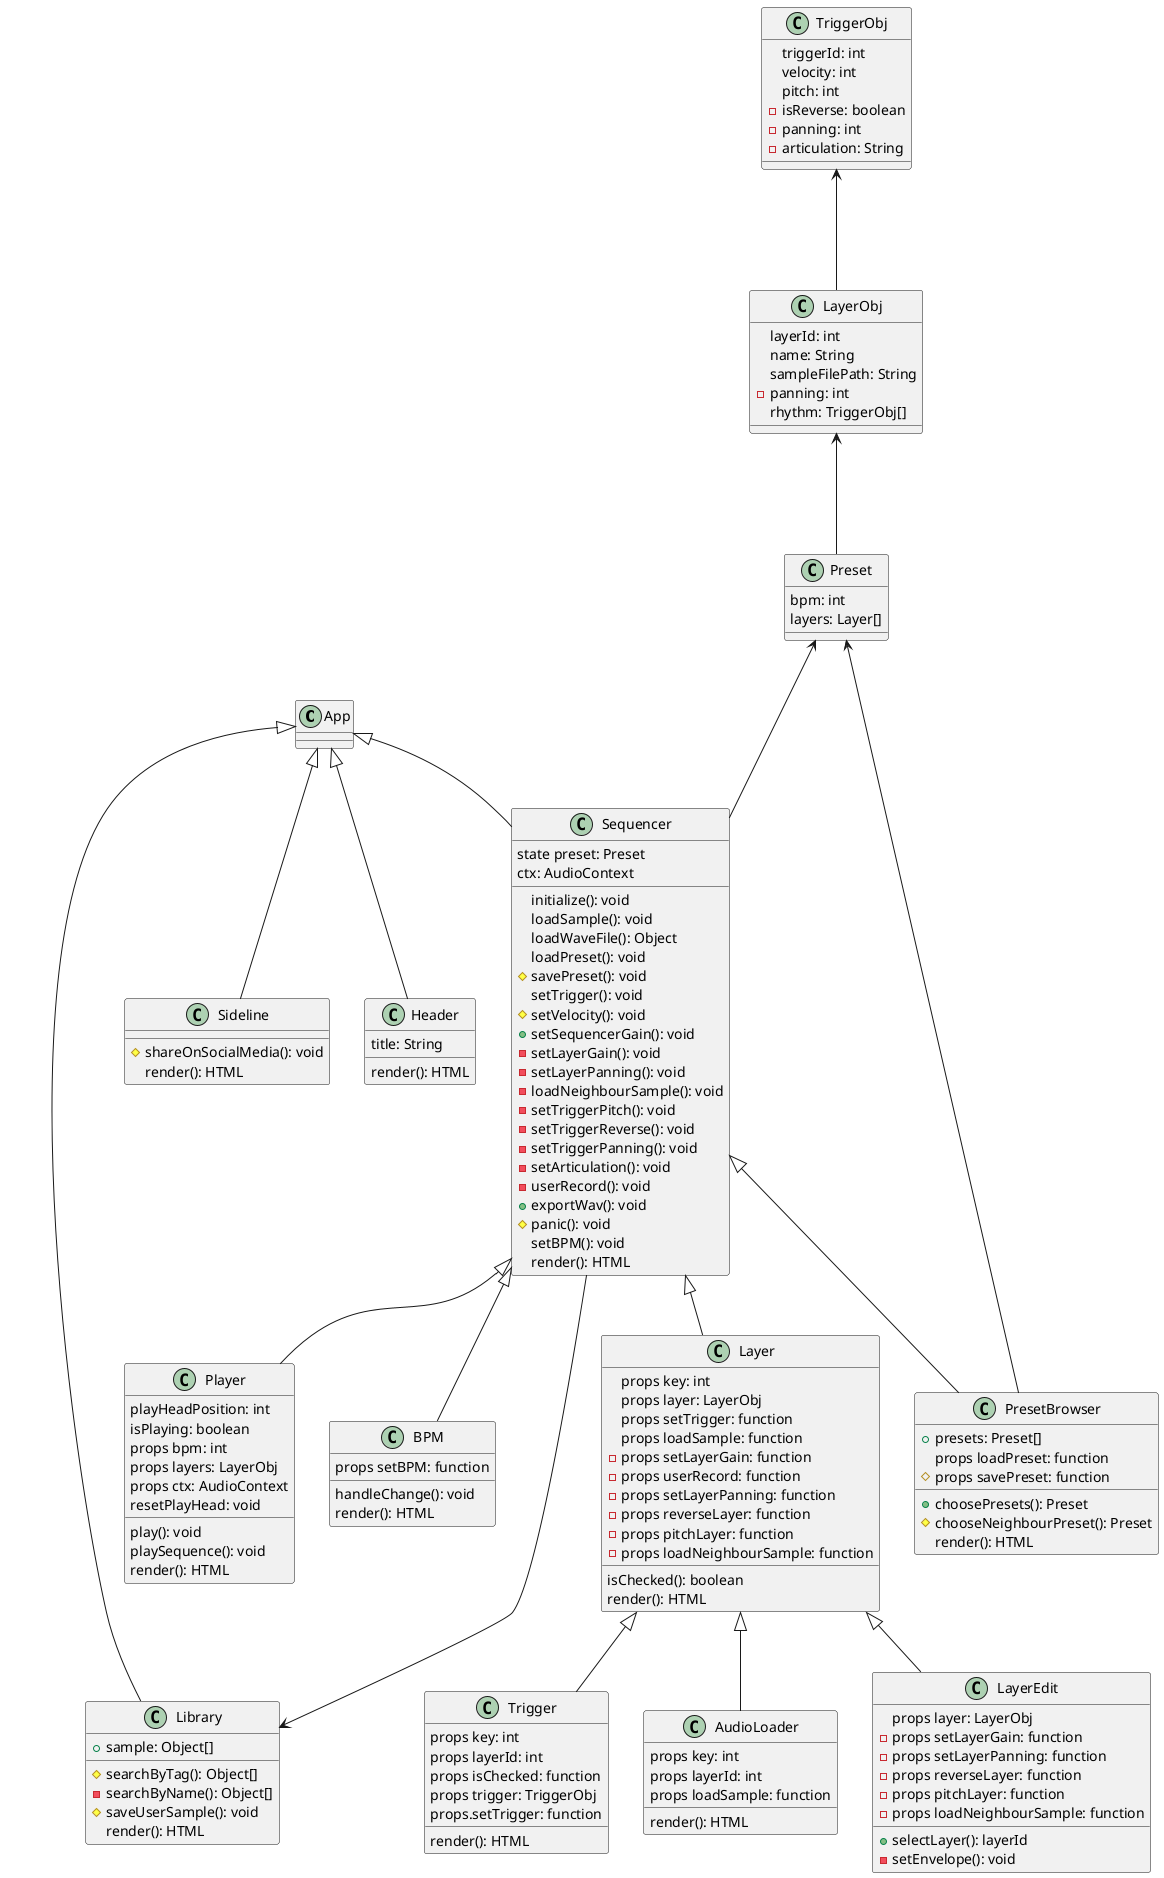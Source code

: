 @startuml
class App

class Header extends App {
    title: String
    render(): HTML
}

class Sequencer extends App {
    state preset: Preset
    ctx: AudioContext
    initialize(): void
    loadSample(): void
    loadWaveFile(): Object
    loadPreset(): void
    #savePreset(): void
    setTrigger(): void
    #setVelocity(): void
    +setSequencerGain(): void
    -setLayerGain(): void
    -setLayerPanning(): void
    -loadNeighbourSample(): void
    -setTriggerPitch(): void
    -setTriggerReverse(): void
    -setTriggerPanning(): void
    -setArticulation(): void
    -userRecord(): void
    +exportWav(): void
    #panic(): void
    setBPM(): void
    render(): HTML
}

class PresetBrowser extends Sequencer {
    +presets: Preset[]
    props loadPreset: function
    #props savePreset: function
    +choosePresets(): Preset
    #chooseNeighbourPreset(): Preset
    render(): HTML
}

class BPM extends Sequencer {
    props setBPM: function
    handleChange(): void
    render(): HTML
}

class Layer extends Sequencer {
    props key: int
    props layer: LayerObj
    props setTrigger: function
    props loadSample: function
    -props setLayerGain: function
    -props userRecord: function
    -props setLayerPanning: function
    -props reverseLayer: function
    -props pitchLayer: function
    -props loadNeighbourSample: function
    isChecked(): boolean
    render(): HTML
}

class LayerEdit extends Layer {
    props layer: LayerObj
    -props setLayerGain: function
    -props setLayerPanning: function
    -props reverseLayer: function
    -props pitchLayer: function
    -props loadNeighbourSample: function
    +selectLayer(): layerId
    -setEnvelope(): void
}

class Trigger extends Layer {
    props key: int
    props layerId: int
    props isChecked: function
    props trigger: TriggerObj
    props.setTrigger: function
    render(): HTML
}

class AudioLoader extends Layer {
    props key: int
    props layerId: int
    props loadSample: function
    render(): HTML
}

class Player extends Sequencer {
    playHeadPosition: int
    isPlaying: boolean
    props bpm: int
    props layers: LayerObj
    props ctx: AudioContext
    play(): void
    playSequence(): void
    resetPlayHead: void
    render(): HTML
}

class Library extends App {
    +sample: Object[]
    #searchByTag(): Object[]
    -searchByName(): Object[]
    #saveUserSample(): void
    render(): HTML
}

class Sideline extends App {
    #shareOnSocialMedia(): void
    render(): HTML
}

class Preset {
    bpm: int
    layers: Layer[]
}

class LayerObj {
    layerId: int
    name: String
    sampleFilePath: String
    -panning: int
    rhythm: TriggerObj[]
}

class TriggerObj {
    triggerId: int
    velocity: int
    pitch: int
    -isReverse: boolean
    -panning: int
    -articulation: String
}

Sequencer ---> Library
Preset <--- Sequencer
Preset <--- PresetBrowser
LayerObj <--- Preset
TriggerObj <--- LayerObj
@enduml